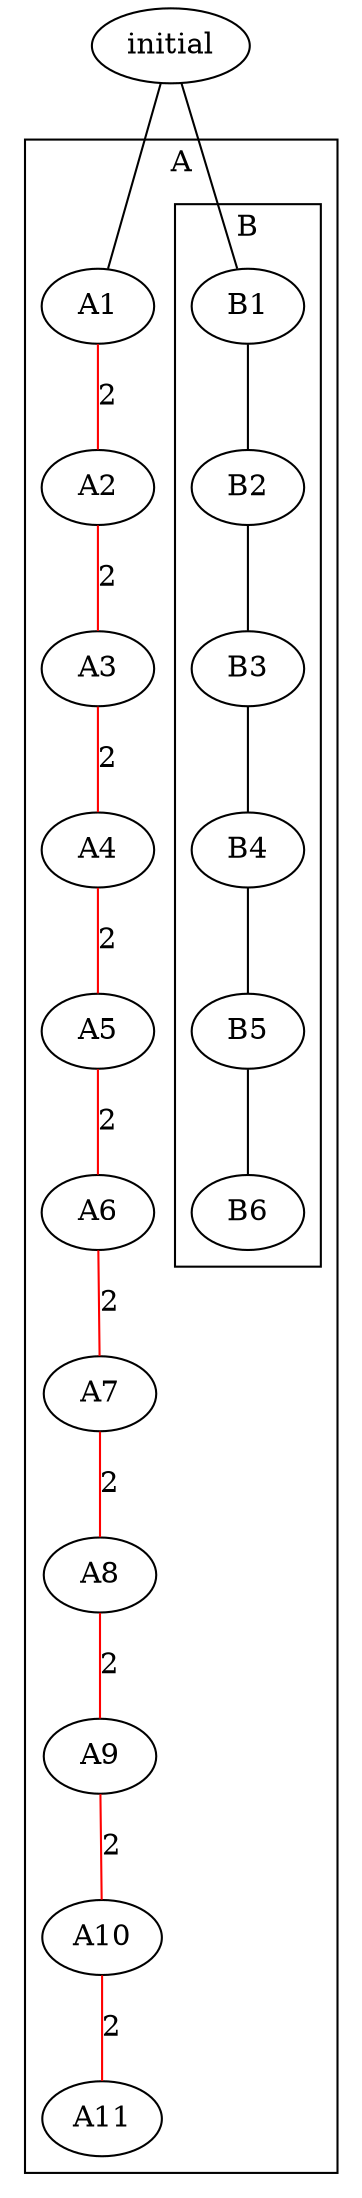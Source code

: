 graph G {
	subgraph cluster_1 {
		label = "A";
		A1 -- A2 [label="2", weight=2, color=red];
		A2 -- A3 [label="2", weight=2, color=red];
		A3 -- A4 [label="2", weight=2, color=red];
		A4 -- A5 [label="2", weight=2, color=red];
		A5 -- A6 [label="2", weight=2, color=red];
		A6 -- A7 [label="2", weight=2, color=red];
		A7 -- A8 [label="2", weight=2, color=red];
		A8 -- A9 [label="2", weight=2, color=red];
		A9 -- A10 [label="2", weight=2, color=red];
		A10 -- A11 [label="2", weight=2, color=red];
		subgraph cluster_2 {
			label = "B";
			B1 -- B2;
			B2 -- B3;
			B3 -- B4;
			B4 -- B5;
			B5 -- B6;
		}
	}
	initial -- A1;
	initial -- B1;
}
